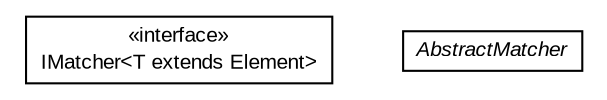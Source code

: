 #!/usr/local/bin/dot
#
# Class diagram 
# Generated by UMLGraph version R5_6-24-gf6e263 (http://www.umlgraph.org/)
#

digraph G {
	edge [fontname="arial",fontsize=10,labelfontname="arial",labelfontsize=10];
	node [fontname="arial",fontsize=10,shape=plaintext];
	nodesep=0.25;
	ranksep=0.5;
	// edu.arizona.biosemantics.semanticmarkup.eval.matcher.IMatcher<T extends edu.arizona.biosemantics.semanticmarkup.model.Element>
	c1807 [label=<<table title="edu.arizona.biosemantics.semanticmarkup.eval.matcher.IMatcher" border="0" cellborder="1" cellspacing="0" cellpadding="2" port="p" href="./IMatcher.html">
		<tr><td><table border="0" cellspacing="0" cellpadding="1">
<tr><td align="center" balign="center"> &#171;interface&#187; </td></tr>
<tr><td align="center" balign="center"> IMatcher&lt;T extends Element&gt; </td></tr>
		</table></td></tr>
		</table>>, URL="./IMatcher.html", fontname="arial", fontcolor="black", fontsize=10.0];
	// edu.arizona.biosemantics.semanticmarkup.eval.matcher.AbstractMatcher
	c1808 [label=<<table title="edu.arizona.biosemantics.semanticmarkup.eval.matcher.AbstractMatcher" border="0" cellborder="1" cellspacing="0" cellpadding="2" port="p" href="./AbstractMatcher.html">
		<tr><td><table border="0" cellspacing="0" cellpadding="1">
<tr><td align="center" balign="center"><font face="arial italic"> AbstractMatcher </font></td></tr>
		</table></td></tr>
		</table>>, URL="./AbstractMatcher.html", fontname="arial", fontcolor="black", fontsize=10.0];
}

